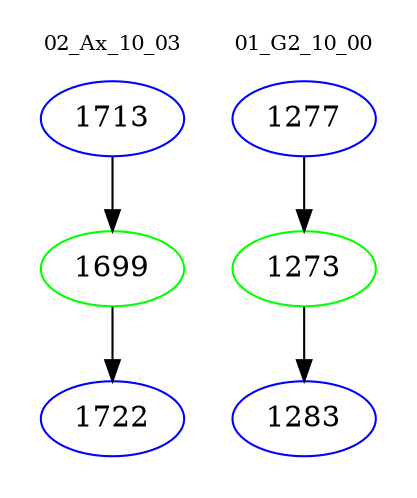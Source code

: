 digraph{
subgraph cluster_0 {
color = white
label = "02_Ax_10_03";
fontsize=10;
T0_1713 [label="1713", color="blue"]
T0_1713 -> T0_1699 [color="black"]
T0_1699 [label="1699", color="green"]
T0_1699 -> T0_1722 [color="black"]
T0_1722 [label="1722", color="blue"]
}
subgraph cluster_1 {
color = white
label = "01_G2_10_00";
fontsize=10;
T1_1277 [label="1277", color="blue"]
T1_1277 -> T1_1273 [color="black"]
T1_1273 [label="1273", color="green"]
T1_1273 -> T1_1283 [color="black"]
T1_1283 [label="1283", color="blue"]
}
}
